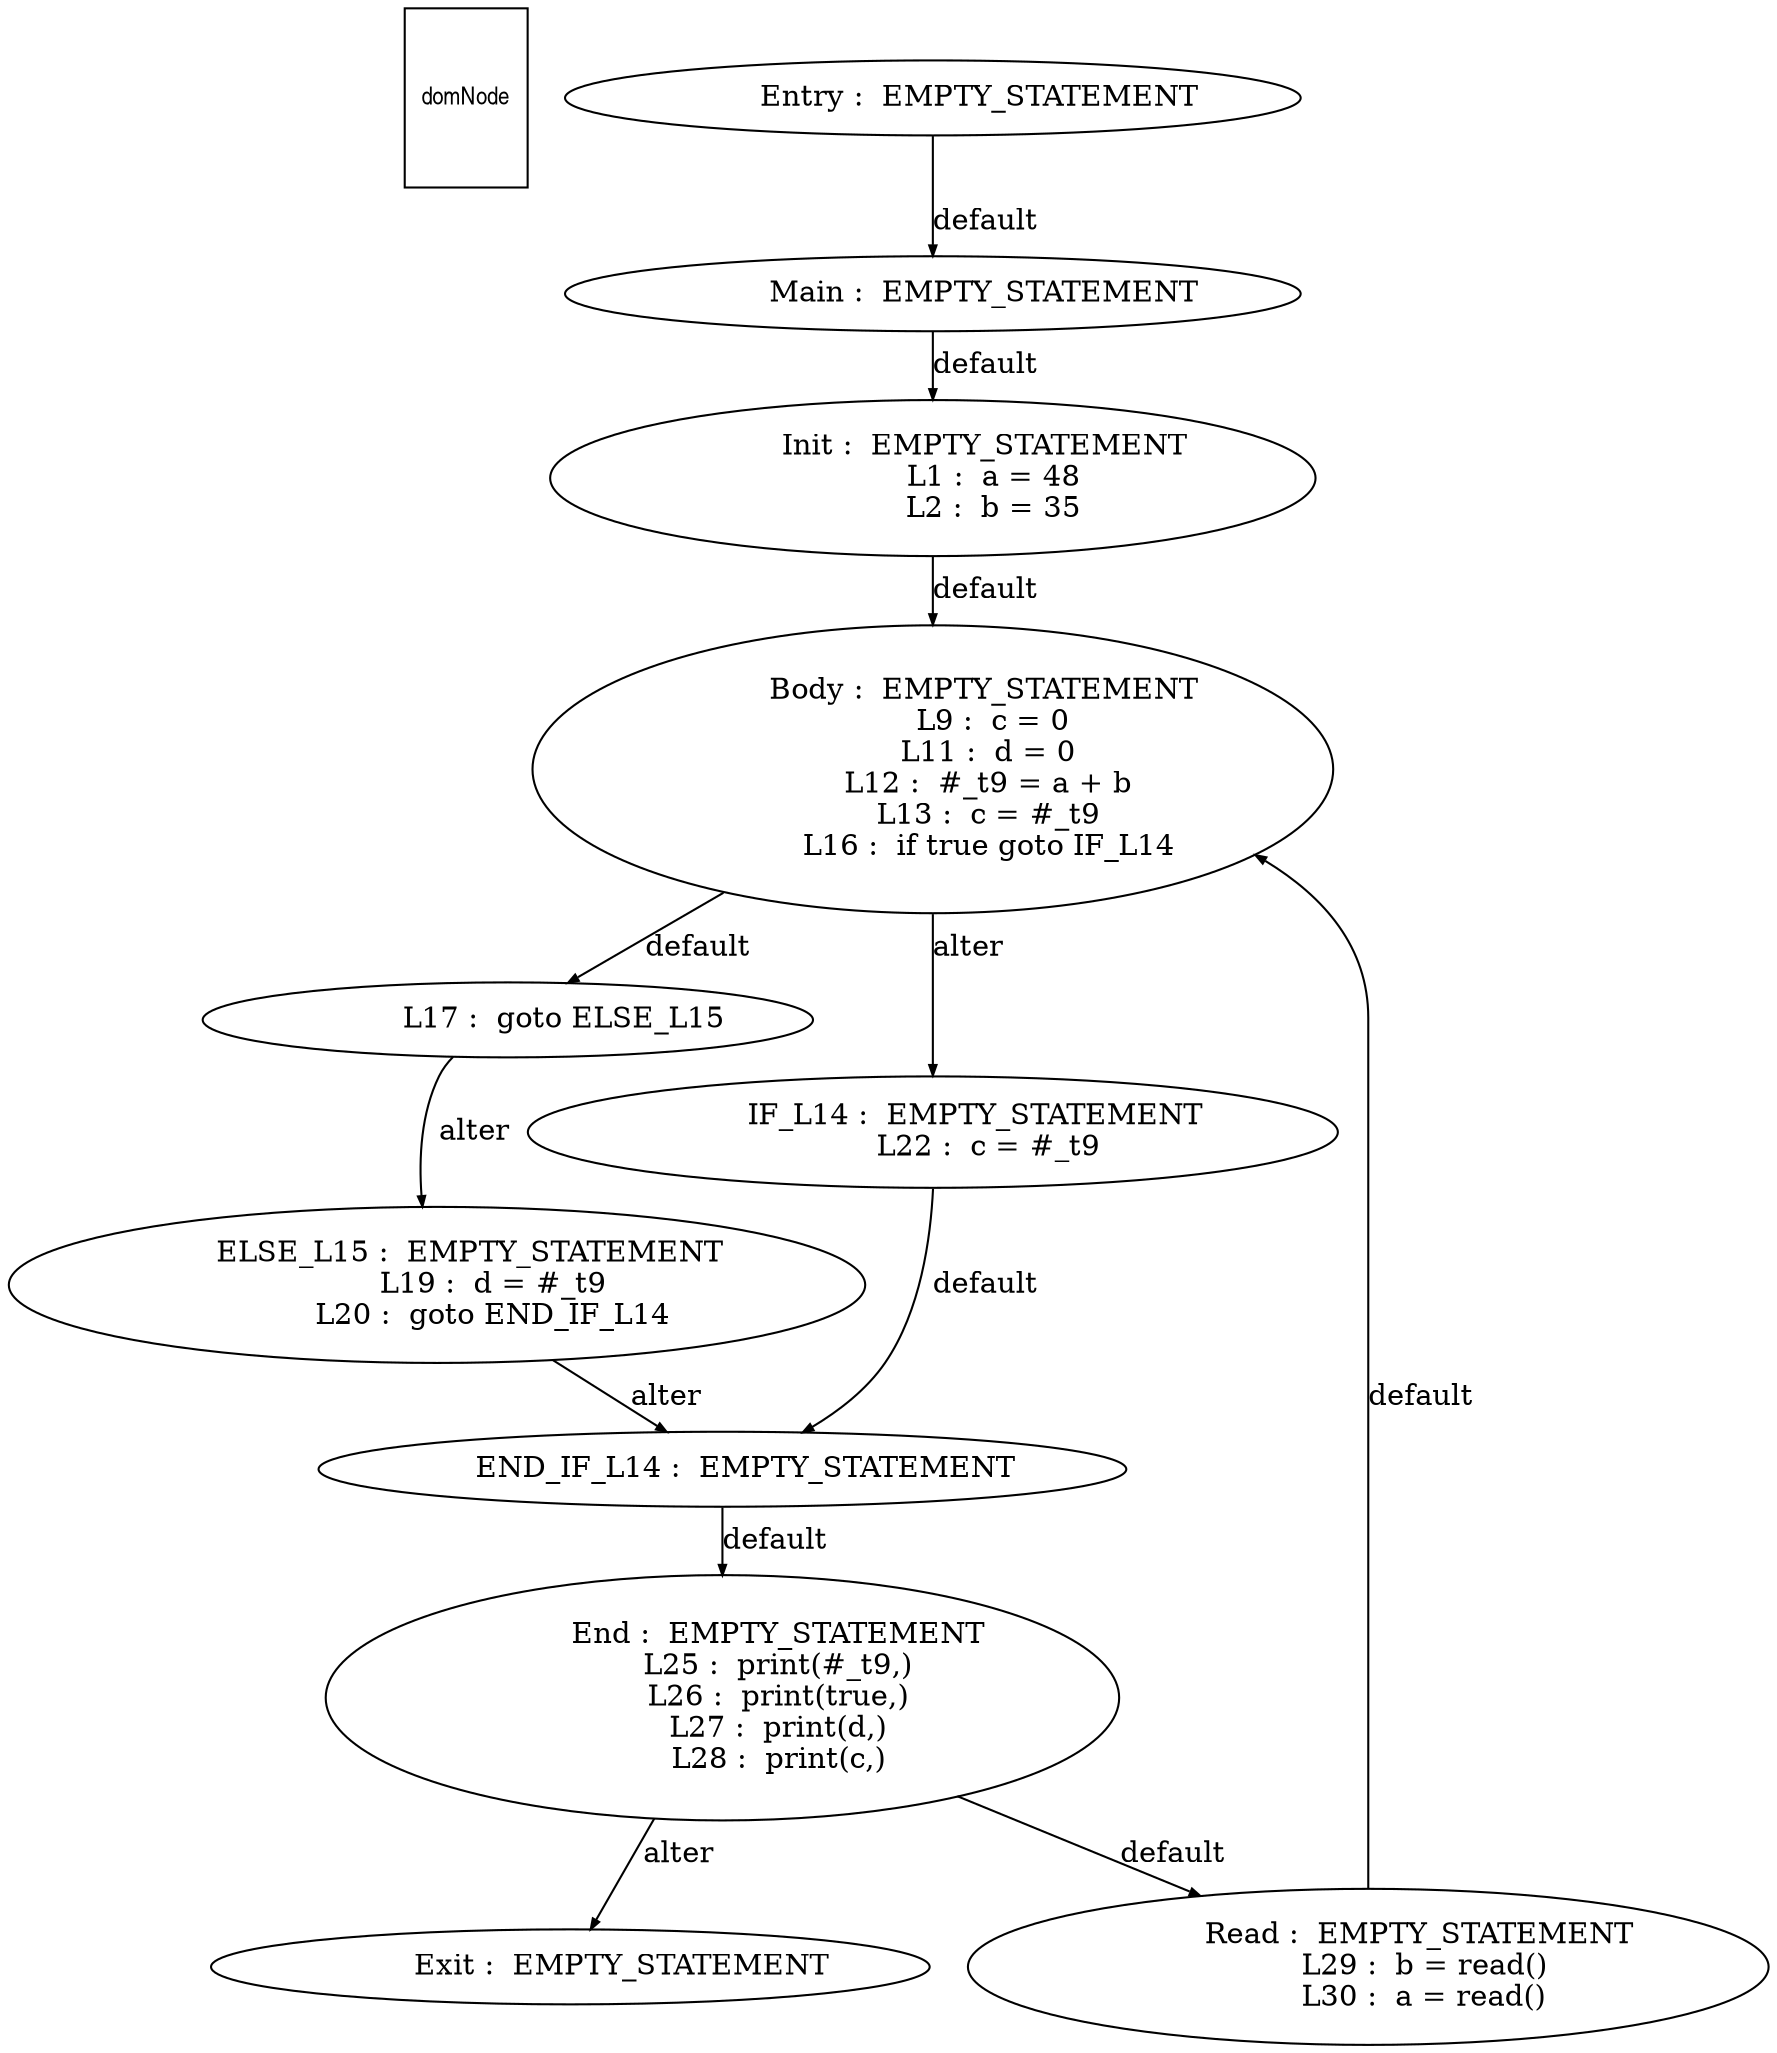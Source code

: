 digraph G {
  ranksep=.25;
  edge [arrowsize=.5]
  domNode [shape=rectangle, fontname="ArialNarrow",
        fontsize=12,  height=1.2];
  "           Main :  EMPTY_STATEMENT
"; "           Init :  EMPTY_STATEMENT
             L1 :  a = 48
             L2 :  b = 35
"; "           Body :  EMPTY_STATEMENT
             L9 :  c = 0
            L11 :  d = 0
            L12 :  #_t9 = a + b
            L13 :  c = #_t9
            L16 :  if true goto IF_L14
"; "            L17 :  goto ELSE_L15
"; "       ELSE_L15 :  EMPTY_STATEMENT
            L19 :  d = #_t9
            L20 :  goto END_IF_L14
"; "         IF_L14 :  EMPTY_STATEMENT
            L22 :  c = #_t9
"; "     END_IF_L14 :  EMPTY_STATEMENT
"; "          Entry :  EMPTY_STATEMENT
"; "            End :  EMPTY_STATEMENT
            L25 :  print(#_t9,)
            L26 :  print(true,)
            L27 :  print(d,)
            L28 :  print(c,)
"; "           Exit :  EMPTY_STATEMENT
"; "           Read :  EMPTY_STATEMENT
            L29 :  b = read()
            L30 :  a = read()
"; 
  "           Main :  EMPTY_STATEMENT
" -> "           Init :  EMPTY_STATEMENT
             L1 :  a = 48
             L2 :  b = 35
"  [label="default"];
  "           Init :  EMPTY_STATEMENT
             L1 :  a = 48
             L2 :  b = 35
" -> "           Body :  EMPTY_STATEMENT
             L9 :  c = 0
            L11 :  d = 0
            L12 :  #_t9 = a + b
            L13 :  c = #_t9
            L16 :  if true goto IF_L14
"  [label="default"];
  "           Body :  EMPTY_STATEMENT
             L9 :  c = 0
            L11 :  d = 0
            L12 :  #_t9 = a + b
            L13 :  c = #_t9
            L16 :  if true goto IF_L14
" -> "            L17 :  goto ELSE_L15
"  [label="default"];
  "           Body :  EMPTY_STATEMENT
             L9 :  c = 0
            L11 :  d = 0
            L12 :  #_t9 = a + b
            L13 :  c = #_t9
            L16 :  if true goto IF_L14
" -> "         IF_L14 :  EMPTY_STATEMENT
            L22 :  c = #_t9
"  [label="alter"];
  "            L17 :  goto ELSE_L15
" -> "       ELSE_L15 :  EMPTY_STATEMENT
            L19 :  d = #_t9
            L20 :  goto END_IF_L14
"  [label="alter"];
  "       ELSE_L15 :  EMPTY_STATEMENT
            L19 :  d = #_t9
            L20 :  goto END_IF_L14
" -> "     END_IF_L14 :  EMPTY_STATEMENT
"  [label="alter"];
  "         IF_L14 :  EMPTY_STATEMENT
            L22 :  c = #_t9
" -> "     END_IF_L14 :  EMPTY_STATEMENT
"  [label="default"];
  "     END_IF_L14 :  EMPTY_STATEMENT
" -> "            End :  EMPTY_STATEMENT
            L25 :  print(#_t9,)
            L26 :  print(true,)
            L27 :  print(d,)
            L28 :  print(c,)
"  [label="default"];
  "          Entry :  EMPTY_STATEMENT
" -> "           Main :  EMPTY_STATEMENT
"  [label="default"];
  "            End :  EMPTY_STATEMENT
            L25 :  print(#_t9,)
            L26 :  print(true,)
            L27 :  print(d,)
            L28 :  print(c,)
" -> "           Read :  EMPTY_STATEMENT
            L29 :  b = read()
            L30 :  a = read()
"  [label="default"];
  "            End :  EMPTY_STATEMENT
            L25 :  print(#_t9,)
            L26 :  print(true,)
            L27 :  print(d,)
            L28 :  print(c,)
" -> "           Exit :  EMPTY_STATEMENT
"  [label="alter"];
  "           Read :  EMPTY_STATEMENT
            L29 :  b = read()
            L30 :  a = read()
" -> "           Body :  EMPTY_STATEMENT
             L9 :  c = 0
            L11 :  d = 0
            L12 :  #_t9 = a + b
            L13 :  c = #_t9
            L16 :  if true goto IF_L14
"  [label="default"];
}
